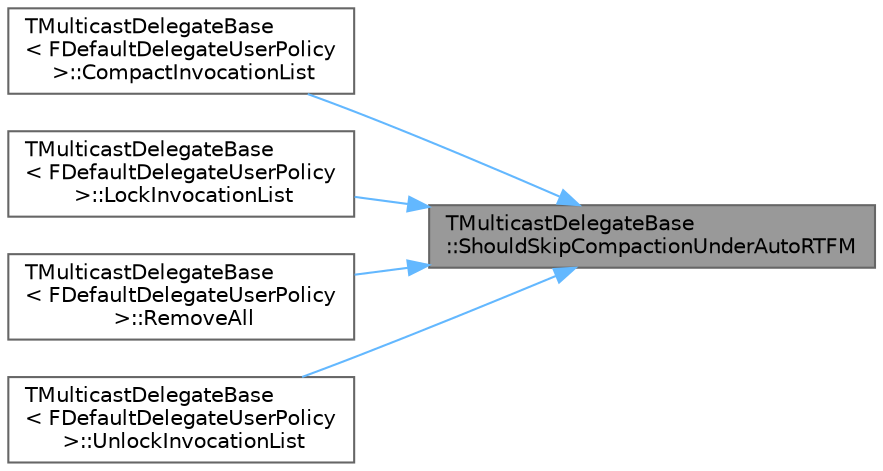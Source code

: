 digraph "TMulticastDelegateBase::ShouldSkipCompactionUnderAutoRTFM"
{
 // INTERACTIVE_SVG=YES
 // LATEX_PDF_SIZE
  bgcolor="transparent";
  edge [fontname=Helvetica,fontsize=10,labelfontname=Helvetica,labelfontsize=10];
  node [fontname=Helvetica,fontsize=10,shape=box,height=0.2,width=0.4];
  rankdir="RL";
  Node1 [id="Node000001",label="TMulticastDelegateBase\l::ShouldSkipCompactionUnderAutoRTFM",height=0.2,width=0.4,color="gray40", fillcolor="grey60", style="filled", fontcolor="black",tooltip=" "];
  Node1 -> Node2 [id="edge1_Node000001_Node000002",dir="back",color="steelblue1",style="solid",tooltip=" "];
  Node2 [id="Node000002",label="TMulticastDelegateBase\l\< FDefaultDelegateUserPolicy\l \>::CompactInvocationList",height=0.2,width=0.4,color="grey40", fillcolor="white", style="filled",URL="$d6/db1/classTMulticastDelegateBase.html#a96202ba470500d79ffc909919fa28825",tooltip=" "];
  Node1 -> Node3 [id="edge2_Node000001_Node000003",dir="back",color="steelblue1",style="solid",tooltip=" "];
  Node3 [id="Node000003",label="TMulticastDelegateBase\l\< FDefaultDelegateUserPolicy\l \>::LockInvocationList",height=0.2,width=0.4,color="grey40", fillcolor="white", style="filled",URL="$d6/db1/classTMulticastDelegateBase.html#a69aac1bb96eb621b7c91200f629cfe15",tooltip=" "];
  Node1 -> Node4 [id="edge3_Node000001_Node000004",dir="back",color="steelblue1",style="solid",tooltip=" "];
  Node4 [id="Node000004",label="TMulticastDelegateBase\l\< FDefaultDelegateUserPolicy\l \>::RemoveAll",height=0.2,width=0.4,color="grey40", fillcolor="white", style="filled",URL="$d6/db1/classTMulticastDelegateBase.html#a7cad92baa7c54dc117e8a46f3582e75c",tooltip=" "];
  Node1 -> Node5 [id="edge4_Node000001_Node000005",dir="back",color="steelblue1",style="solid",tooltip=" "];
  Node5 [id="Node000005",label="TMulticastDelegateBase\l\< FDefaultDelegateUserPolicy\l \>::UnlockInvocationList",height=0.2,width=0.4,color="grey40", fillcolor="white", style="filled",URL="$d6/db1/classTMulticastDelegateBase.html#aeace9a2202f479195449cc6533ccfa87",tooltip=" "];
}
